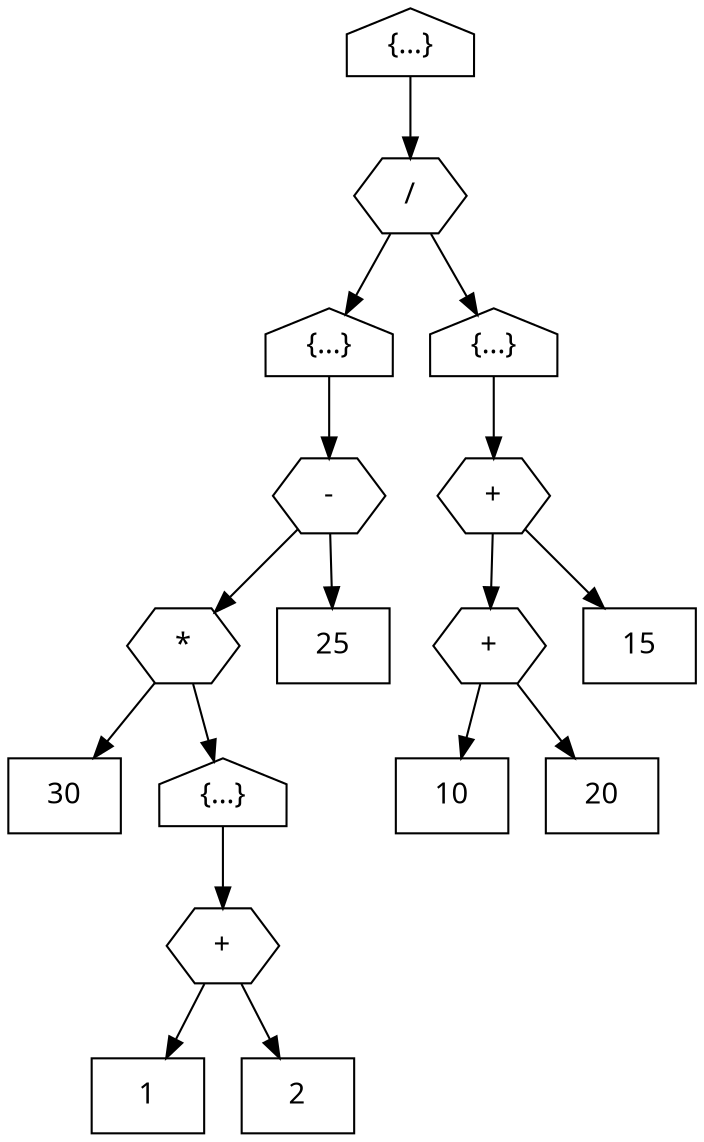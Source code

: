 digraph arithmetic_tree {
    node [fontname = "Cascadia Code Regular"];

    1 [label = "{...}",shape = "house"]
    2 [label = "/",shape = "hexagon"]
    1 -> 2
    3 [label = "{...}",shape = "house"]
    4 [label = "-",shape = "hexagon"]
    3 -> 4
    5 [label = "*",shape = "hexagon"]
    4 -> 5
    6 [label = "30",shape = "box"]
    5 -> 6
    7 [label = "{...}",shape = "house"]
    8 [label = "+",shape = "hexagon"]
    7 -> 8
    9 [label = "1",shape = "box"]
    8 -> 9
    10 [label = "2",shape = "box"]
    8 -> 10
    5 -> 7
    11 [label = "25",shape = "box"]
    4 -> 11
    2 -> 3
    12 [label = "{...}",shape = "house"]
    13 [label = "+",shape = "hexagon"]
    12 -> 13
    14 [label = "+",shape = "hexagon"]
    13 -> 14
    15 [label = "10",shape = "box"]
    14 -> 15
    16 [label = "20",shape = "box"]
    14 -> 16
    17 [label = "15",shape = "box"]
    13 -> 17
    2 -> 12
}
